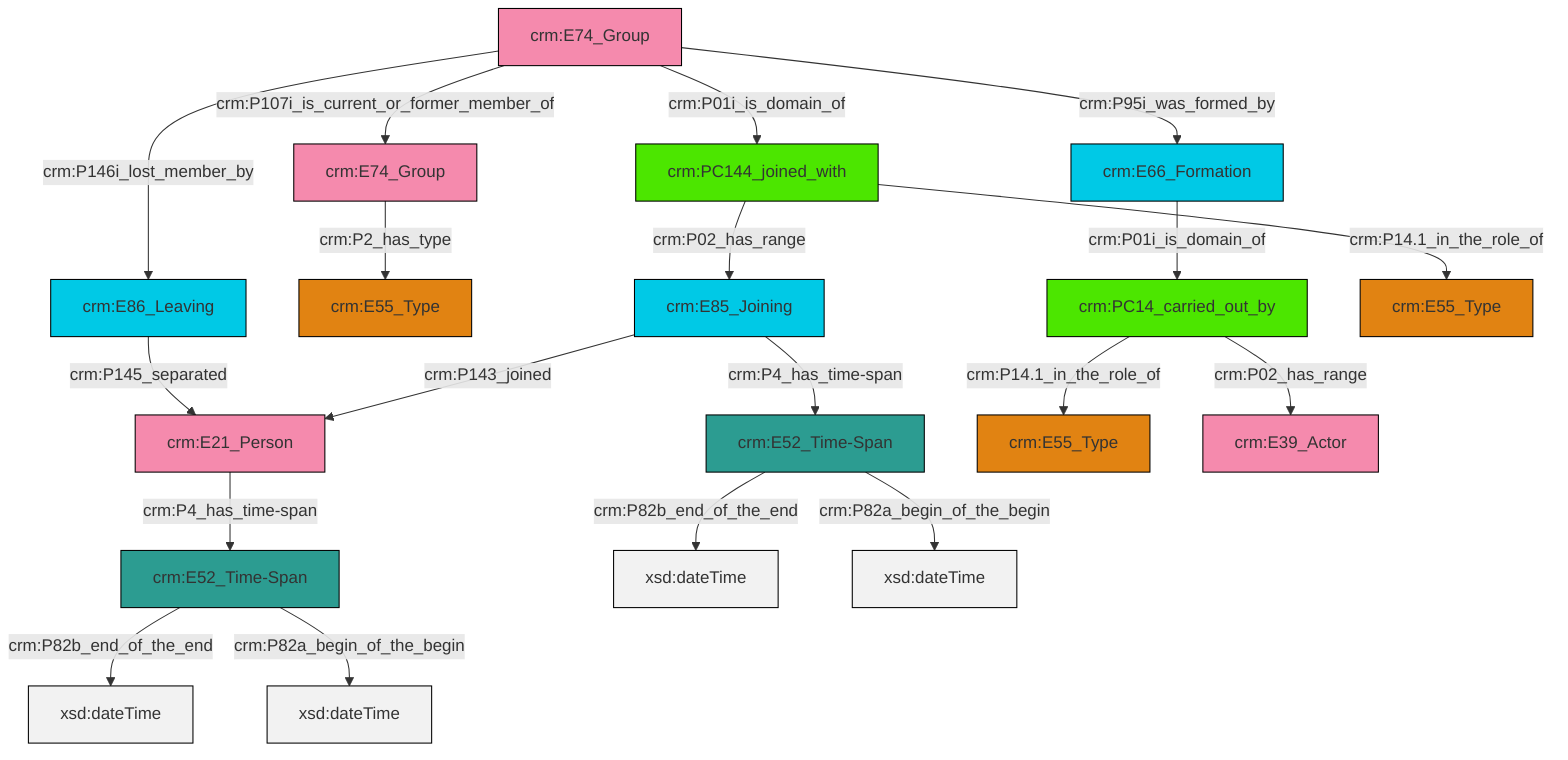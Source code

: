 graph TD
classDef Literal fill:#f2f2f2,stroke:#000000;
classDef CRM_Entity fill:#FFFFFF,stroke:#000000;
classDef Temporal_Entity fill:#00C9E6, stroke:#000000;
classDef Type fill:#E18312, stroke:#000000;
classDef Time-Span fill:#2C9C91, stroke:#000000;
classDef Appellation fill:#FFEB7F, stroke:#000000;
classDef Place fill:#008836, stroke:#000000;
classDef Persistent_Item fill:#B266B2, stroke:#000000;
classDef Conceptual_Object fill:#FFD700, stroke:#000000;
classDef Physical_Thing fill:#D2B48C, stroke:#000000;
classDef Actor fill:#f58aad, stroke:#000000;
classDef PC_Classes fill:#4ce600, stroke:#000000;
classDef Multi fill:#cccccc,stroke:#000000;

0["crm:E74_Group"]:::Actor -->|crm:P146i_lost_member_by| 1["crm:E86_Leaving"]:::Temporal_Entity
3["crm:E21_Person"]:::Actor -->|crm:P4_has_time-span| 4["crm:E52_Time-Span"]:::Time-Span
1["crm:E86_Leaving"]:::Temporal_Entity -->|crm:P145_separated| 3["crm:E21_Person"]:::Actor
12["crm:E52_Time-Span"]:::Time-Span -->|crm:P82b_end_of_the_end| 13[xsd:dateTime]:::Literal
4["crm:E52_Time-Span"]:::Time-Span -->|crm:P82b_end_of_the_end| 14[xsd:dateTime]:::Literal
0["crm:E74_Group"]:::Actor -->|crm:P01i_is_domain_of| 17["crm:PC144_joined_with"]:::PC_Classes
21["crm:E66_Formation"]:::Temporal_Entity -->|crm:P01i_is_domain_of| 10["crm:PC14_carried_out_by"]:::PC_Classes
17["crm:PC144_joined_with"]:::PC_Classes -->|crm:P02_has_range| 22["crm:E85_Joining"]:::Temporal_Entity
10["crm:PC14_carried_out_by"]:::PC_Classes -->|crm:P14.1_in_the_role_of| 18["crm:E55_Type"]:::Type
0["crm:E74_Group"]:::Actor -->|crm:P95i_was_formed_by| 21["crm:E66_Formation"]:::Temporal_Entity
4["crm:E52_Time-Span"]:::Time-Span -->|crm:P82a_begin_of_the_begin| 27[xsd:dateTime]:::Literal
12["crm:E52_Time-Span"]:::Time-Span -->|crm:P82a_begin_of_the_begin| 29[xsd:dateTime]:::Literal
22["crm:E85_Joining"]:::Temporal_Entity -->|crm:P4_has_time-span| 12["crm:E52_Time-Span"]:::Time-Span
0["crm:E74_Group"]:::Actor -->|crm:P107i_is_current_or_former_member_of| 15["crm:E74_Group"]:::Actor
10["crm:PC14_carried_out_by"]:::PC_Classes -->|crm:P02_has_range| 31["crm:E39_Actor"]:::Actor
22["crm:E85_Joining"]:::Temporal_Entity -->|crm:P143_joined| 3["crm:E21_Person"]:::Actor
15["crm:E74_Group"]:::Actor -->|crm:P2_has_type| 5["crm:E55_Type"]:::Type
17["crm:PC144_joined_with"]:::PC_Classes -->|crm:P14.1_in_the_role_of| 24["crm:E55_Type"]:::Type